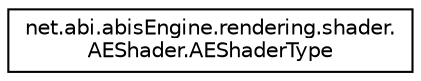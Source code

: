 digraph "Graphical Class Hierarchy"
{
 // LATEX_PDF_SIZE
  edge [fontname="Helvetica",fontsize="10",labelfontname="Helvetica",labelfontsize="10"];
  node [fontname="Helvetica",fontsize="10",shape=record];
  rankdir="LR";
  Node0 [label="net.abi.abisEngine.rendering.shader.\lAEShader.AEShaderType",height=0.2,width=0.4,color="black", fillcolor="white", style="filled",URL="$d3/d32/enumnet_1_1abi_1_1abis_engine_1_1rendering_1_1shader_1_1_a_e_shader_1_1_a_e_shader_type.html",tooltip=" "];
}
